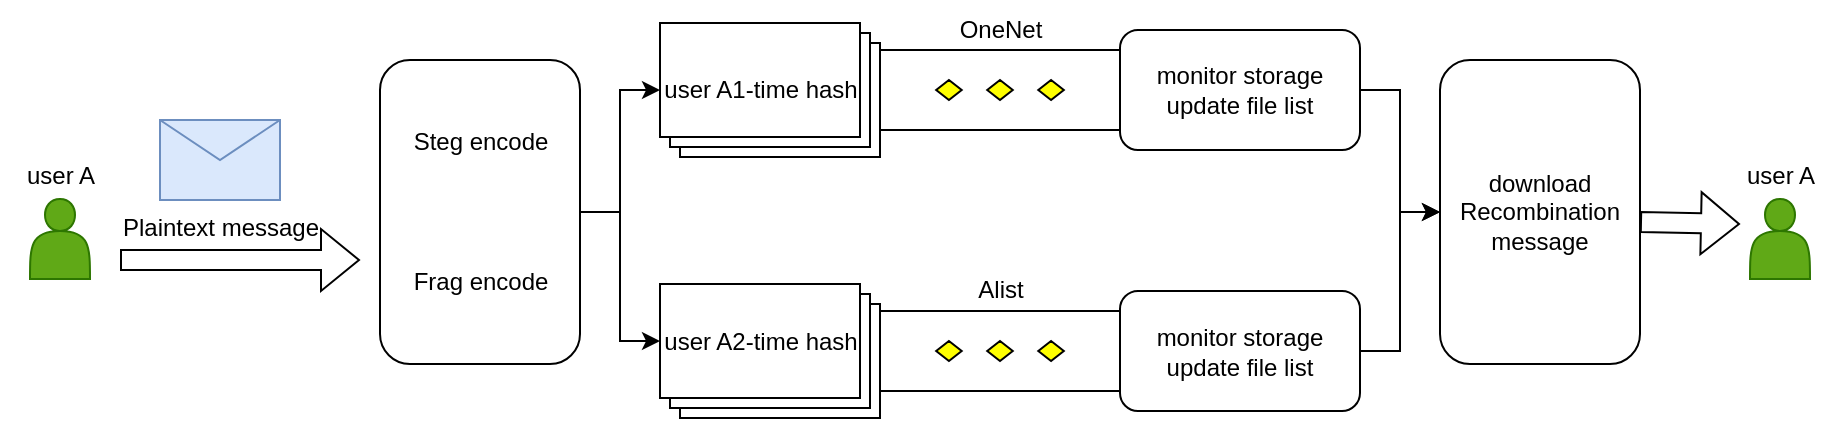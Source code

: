 <mxfile version="24.7.17">
  <diagram name="第 1 页" id="eaRb8yJLDdjanuArvziD">
    <mxGraphModel dx="2048" dy="765" grid="1" gridSize="10" guides="1" tooltips="1" connect="1" arrows="1" fold="1" page="1" pageScale="1" pageWidth="827" pageHeight="1169" math="0" shadow="0">
      <root>
        <mxCell id="0" />
        <mxCell id="1" parent="0" />
        <mxCell id="d757lSOZf5hQAqdt0sfM-25" value="" style="verticalLabelPosition=bottom;verticalAlign=top;html=1;shape=mxgraph.basic.layered_rect;dx=10;outlineConnect=0;whiteSpace=wrap;" vertex="1" parent="1">
          <mxGeometry x="200" y="310" width="110" height="67" as="geometry" />
        </mxCell>
        <mxCell id="d757lSOZf5hQAqdt0sfM-24" value="" style="verticalLabelPosition=bottom;verticalAlign=top;html=1;shape=mxgraph.basic.layered_rect;dx=10;outlineConnect=0;whiteSpace=wrap;" vertex="1" parent="1">
          <mxGeometry x="200" y="179.5" width="110" height="67" as="geometry" />
        </mxCell>
        <mxCell id="d757lSOZf5hQAqdt0sfM-29" style="edgeStyle=orthogonalEdgeStyle;rounded=0;orthogonalLoop=1;jettySize=auto;html=1;" edge="1" parent="1" source="d757lSOZf5hQAqdt0sfM-21" target="d757lSOZf5hQAqdt0sfM-24">
          <mxGeometry relative="1" as="geometry" />
        </mxCell>
        <mxCell id="d757lSOZf5hQAqdt0sfM-30" style="edgeStyle=orthogonalEdgeStyle;rounded=0;orthogonalLoop=1;jettySize=auto;html=1;entryX=0;entryY=0;entryDx=0;entryDy=28.5;entryPerimeter=0;" edge="1" parent="1" source="d757lSOZf5hQAqdt0sfM-21" target="d757lSOZf5hQAqdt0sfM-25">
          <mxGeometry relative="1" as="geometry" />
        </mxCell>
        <mxCell id="d757lSOZf5hQAqdt0sfM-21" value="" style="rounded=1;whiteSpace=wrap;html=1;" vertex="1" parent="1">
          <mxGeometry x="60" y="198" width="100" height="152" as="geometry" />
        </mxCell>
        <mxCell id="d757lSOZf5hQAqdt0sfM-1" value="OneNet" style="text;html=1;align=center;verticalAlign=middle;resizable=0;points=[];autosize=1;strokeColor=none;fillColor=none;" vertex="1" parent="1">
          <mxGeometry x="340" y="168" width="60" height="30" as="geometry" />
        </mxCell>
        <mxCell id="d757lSOZf5hQAqdt0sfM-2" value="Alist" style="text;html=1;align=center;verticalAlign=middle;resizable=0;points=[];autosize=1;strokeColor=none;fillColor=none;" vertex="1" parent="1">
          <mxGeometry x="345" y="298" width="50" height="30" as="geometry" />
        </mxCell>
        <mxCell id="d757lSOZf5hQAqdt0sfM-3" value="user A" style="text;html=1;align=center;verticalAlign=middle;resizable=0;points=[];autosize=1;strokeColor=none;fillColor=none;" vertex="1" parent="1">
          <mxGeometry x="-130" y="240.5" width="60" height="30" as="geometry" />
        </mxCell>
        <mxCell id="d757lSOZf5hQAqdt0sfM-6" value="Steg encode" style="text;html=1;align=center;verticalAlign=middle;resizable=0;points=[];autosize=1;strokeColor=none;fillColor=none;" vertex="1" parent="1">
          <mxGeometry x="65" y="224" width="90" height="30" as="geometry" />
        </mxCell>
        <mxCell id="d757lSOZf5hQAqdt0sfM-9" value="Frag encode" style="text;html=1;align=center;verticalAlign=middle;resizable=0;points=[];autosize=1;strokeColor=none;fillColor=none;" vertex="1" parent="1">
          <mxGeometry x="65" y="294" width="90" height="30" as="geometry" />
        </mxCell>
        <mxCell id="d757lSOZf5hQAqdt0sfM-11" value="user A1-time hash" style="text;html=1;align=center;verticalAlign=middle;resizable=0;points=[];autosize=1;strokeColor=none;fillColor=none;" vertex="1" parent="1">
          <mxGeometry x="190" y="198" width="120" height="30" as="geometry" />
        </mxCell>
        <mxCell id="d757lSOZf5hQAqdt0sfM-12" value="user A2-time hash" style="text;html=1;align=center;verticalAlign=middle;resizable=0;points=[];autosize=1;strokeColor=none;fillColor=none;" vertex="1" parent="1">
          <mxGeometry x="190" y="324" width="120" height="30" as="geometry" />
        </mxCell>
        <mxCell id="d757lSOZf5hQAqdt0sfM-16" value="" style="shape=actor;whiteSpace=wrap;html=1;fillColor=#60a917;fontColor=#ffffff;strokeColor=#2D7600;" vertex="1" parent="1">
          <mxGeometry x="-115" y="267.5" width="30" height="40" as="geometry" />
        </mxCell>
        <mxCell id="d757lSOZf5hQAqdt0sfM-18" value="Plaintext message" style="shape=message;html=1;html=1;outlineConnect=0;labelPosition=center;verticalLabelPosition=bottom;align=center;verticalAlign=top;fillColor=#dae8fc;strokeColor=#6c8ebf;" vertex="1" parent="1">
          <mxGeometry x="-50" y="228" width="60" height="40" as="geometry" />
        </mxCell>
        <mxCell id="d757lSOZf5hQAqdt0sfM-26" value="" style="verticalLabelPosition=bottom;verticalAlign=top;html=1;shape=mxgraph.flowchart.parallel_mode;pointerEvents=1" vertex="1" parent="1">
          <mxGeometry x="310" y="323.5" width="120" height="40" as="geometry" />
        </mxCell>
        <mxCell id="d757lSOZf5hQAqdt0sfM-28" value="" style="verticalLabelPosition=bottom;verticalAlign=top;html=1;shape=mxgraph.flowchart.parallel_mode;pointerEvents=1" vertex="1" parent="1">
          <mxGeometry x="310" y="193" width="120" height="40" as="geometry" />
        </mxCell>
        <mxCell id="d757lSOZf5hQAqdt0sfM-31" value="" style="shape=flexArrow;endArrow=classic;html=1;rounded=0;" edge="1" parent="1">
          <mxGeometry width="50" height="50" relative="1" as="geometry">
            <mxPoint x="-70" y="298" as="sourcePoint" />
            <mxPoint x="50" y="298" as="targetPoint" />
            <Array as="points" />
          </mxGeometry>
        </mxCell>
        <mxCell id="d757lSOZf5hQAqdt0sfM-32" value="download&lt;div&gt;Recombination message&lt;br&gt;&lt;/div&gt;" style="rounded=1;whiteSpace=wrap;html=1;" vertex="1" parent="1">
          <mxGeometry x="590" y="198" width="100" height="152" as="geometry" />
        </mxCell>
        <mxCell id="d757lSOZf5hQAqdt0sfM-36" style="edgeStyle=orthogonalEdgeStyle;rounded=0;orthogonalLoop=1;jettySize=auto;html=1;entryX=0;entryY=0.5;entryDx=0;entryDy=0;" edge="1" parent="1" source="d757lSOZf5hQAqdt0sfM-34" target="d757lSOZf5hQAqdt0sfM-32">
          <mxGeometry relative="1" as="geometry" />
        </mxCell>
        <mxCell id="d757lSOZf5hQAqdt0sfM-34" value="&lt;span style=&quot;text-wrap: nowrap;&quot;&gt;monitor storage&lt;/span&gt;&lt;div&gt;&lt;span style=&quot;text-wrap: nowrap; background-color: initial;&quot;&gt;update file list&lt;/span&gt;&lt;/div&gt;" style="rounded=1;whiteSpace=wrap;html=1;" vertex="1" parent="1">
          <mxGeometry x="430" y="183" width="120" height="60" as="geometry" />
        </mxCell>
        <mxCell id="d757lSOZf5hQAqdt0sfM-37" style="edgeStyle=orthogonalEdgeStyle;rounded=0;orthogonalLoop=1;jettySize=auto;html=1;entryX=0;entryY=0.5;entryDx=0;entryDy=0;" edge="1" parent="1" source="d757lSOZf5hQAqdt0sfM-35" target="d757lSOZf5hQAqdt0sfM-32">
          <mxGeometry relative="1" as="geometry" />
        </mxCell>
        <mxCell id="d757lSOZf5hQAqdt0sfM-35" value="&lt;span style=&quot;text-wrap: nowrap;&quot;&gt;monitor storage&lt;/span&gt;&lt;div&gt;&lt;span style=&quot;text-wrap: nowrap; background-color: initial;&quot;&gt;update file list&lt;/span&gt;&lt;/div&gt;" style="rounded=1;whiteSpace=wrap;html=1;" vertex="1" parent="1">
          <mxGeometry x="430" y="313.5" width="120" height="60" as="geometry" />
        </mxCell>
        <mxCell id="d757lSOZf5hQAqdt0sfM-38" value="user A" style="text;html=1;align=center;verticalAlign=middle;resizable=0;points=[];autosize=1;strokeColor=none;fillColor=none;" vertex="1" parent="1">
          <mxGeometry x="730" y="240.5" width="60" height="30" as="geometry" />
        </mxCell>
        <mxCell id="d757lSOZf5hQAqdt0sfM-39" value="" style="shape=actor;whiteSpace=wrap;html=1;fillColor=#60a917;fontColor=#ffffff;strokeColor=#2D7600;" vertex="1" parent="1">
          <mxGeometry x="745" y="267.5" width="30" height="40" as="geometry" />
        </mxCell>
        <mxCell id="d757lSOZf5hQAqdt0sfM-40" value="" style="shape=flexArrow;endArrow=classic;html=1;rounded=0;" edge="1" parent="1">
          <mxGeometry width="50" height="50" relative="1" as="geometry">
            <mxPoint x="690" y="279" as="sourcePoint" />
            <mxPoint x="740" y="280" as="targetPoint" />
          </mxGeometry>
        </mxCell>
      </root>
    </mxGraphModel>
  </diagram>
</mxfile>
